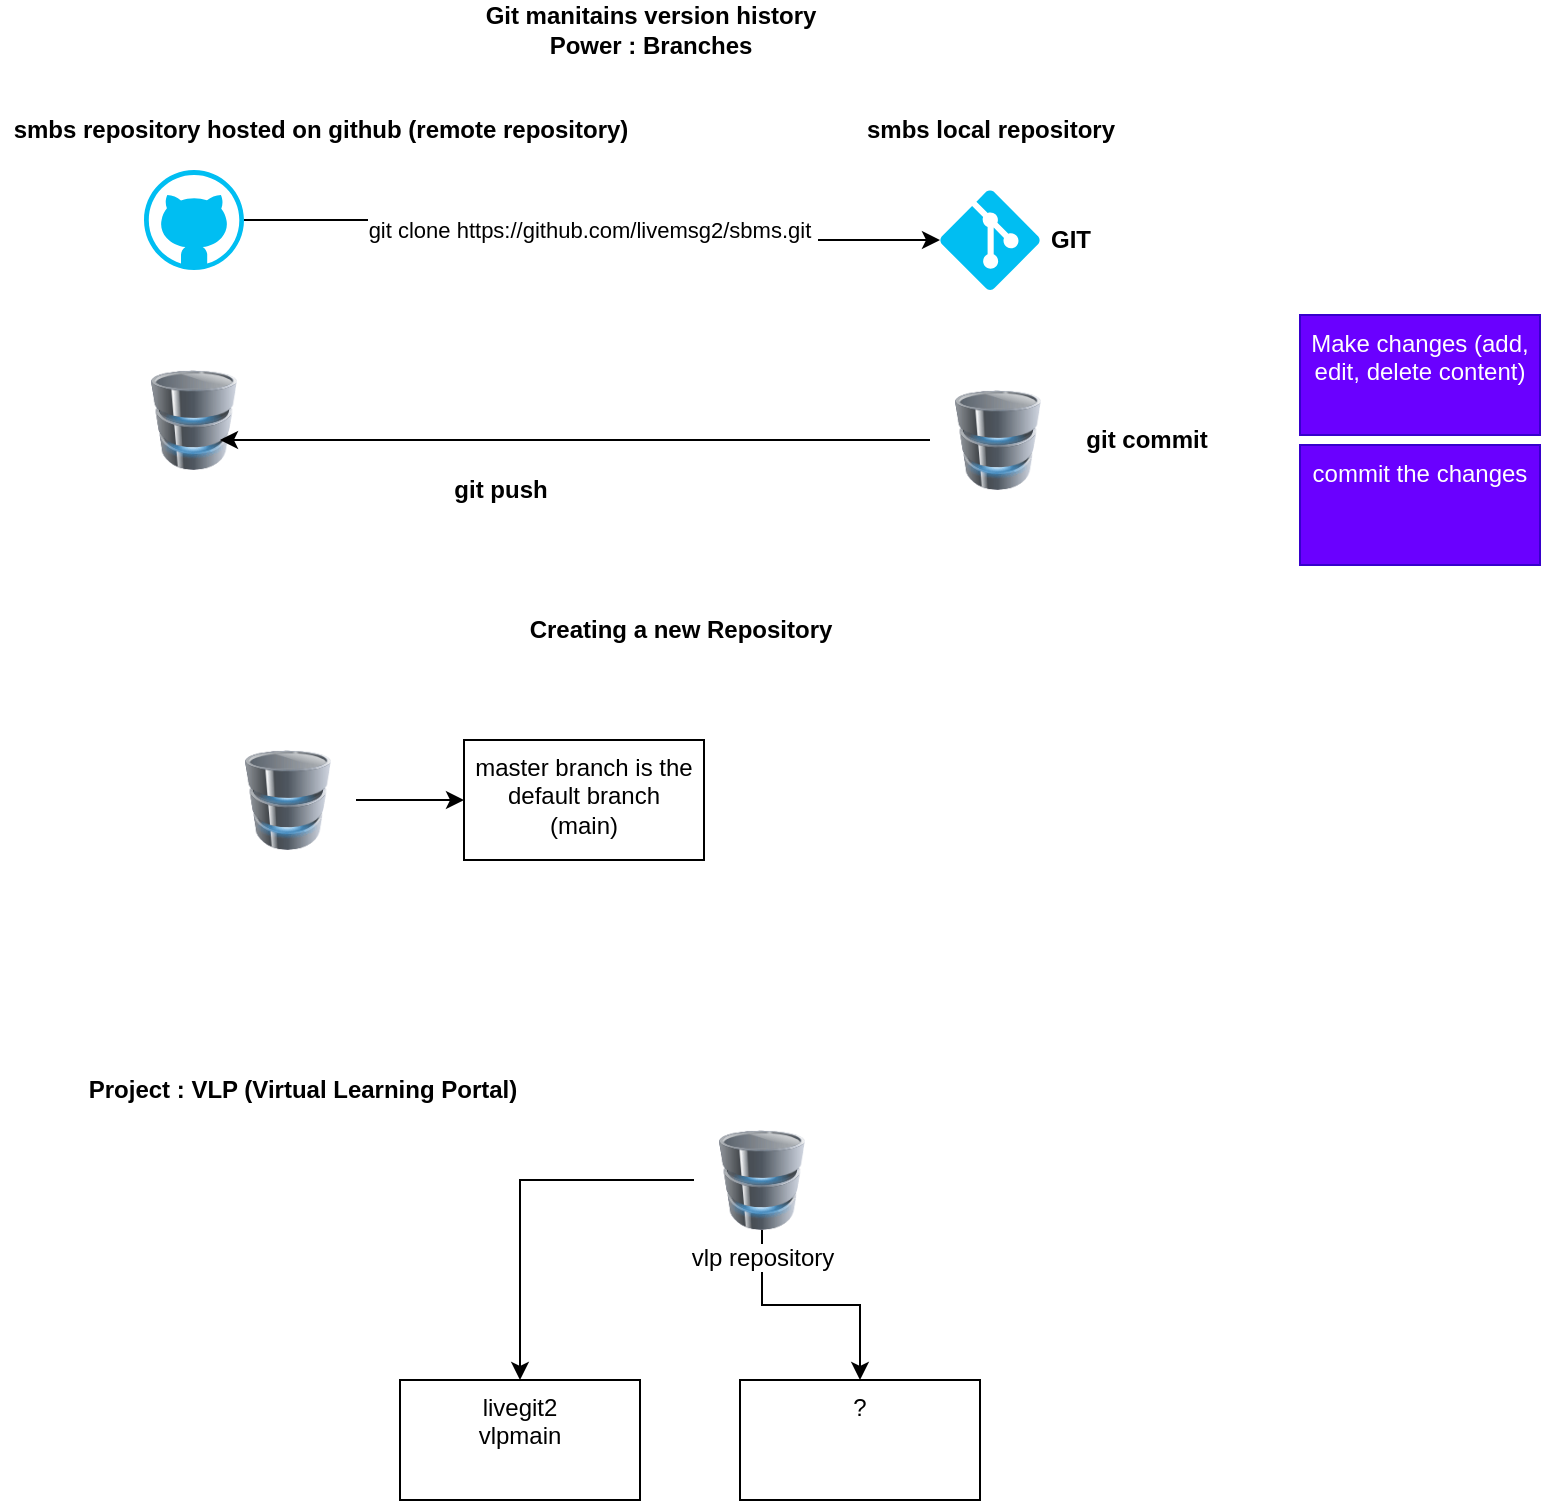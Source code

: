 <mxfile version="14.5.1" type="device"><diagram id="FTGU-VE09TD74r7hZidD" name="git workflow"><mxGraphModel dx="1616" dy="490" grid="1" gridSize="10" guides="1" tooltips="1" connect="1" arrows="1" fold="1" page="1" pageScale="1" pageWidth="850" pageHeight="1100" math="0" shadow="0"><root><mxCell id="0"/><mxCell id="1" parent="0"/><mxCell id="2Ne2myHHbzTKD5QmAqaQ-1" value="" style="verticalLabelPosition=bottom;html=1;verticalAlign=top;align=center;strokeColor=none;fillColor=#00BEF2;shape=mxgraph.azure.git_repository;" vertex="1" parent="1"><mxGeometry x="430" y="120" width="50" height="50" as="geometry"/></mxCell><mxCell id="2Ne2myHHbzTKD5QmAqaQ-7" value="git clone&amp;nbsp;https://github.com/livemsg2/sbms.git&amp;nbsp;" style="edgeStyle=orthogonalEdgeStyle;rounded=0;orthogonalLoop=1;jettySize=auto;html=1;" edge="1" parent="1" source="2Ne2myHHbzTKD5QmAqaQ-2" target="2Ne2myHHbzTKD5QmAqaQ-1"><mxGeometry relative="1" as="geometry"/></mxCell><mxCell id="2Ne2myHHbzTKD5QmAqaQ-2" value="" style="verticalLabelPosition=bottom;html=1;verticalAlign=top;align=center;strokeColor=none;fillColor=#00BEF2;shape=mxgraph.azure.github_code;pointerEvents=1;" vertex="1" parent="1"><mxGeometry x="32" y="110" width="50" height="50" as="geometry"/></mxCell><mxCell id="2Ne2myHHbzTKD5QmAqaQ-4" value="smbs repository hosted on github (remote repository)" style="text;html=1;align=center;verticalAlign=middle;resizable=0;points=[];autosize=1;fontStyle=1" vertex="1" parent="1"><mxGeometry x="-40" y="80" width="320" height="20" as="geometry"/></mxCell><mxCell id="2Ne2myHHbzTKD5QmAqaQ-8" value="smbs local repository" style="text;html=1;align=center;verticalAlign=middle;resizable=0;points=[];autosize=1;fontStyle=1" vertex="1" parent="1"><mxGeometry x="385" y="80" width="140" height="20" as="geometry"/></mxCell><mxCell id="2Ne2myHHbzTKD5QmAqaQ-11" value="Make changes (add, edit, delete content)" style="whiteSpace=wrap;html=1;verticalAlign=top;strokeColor=#3700CC;fillColor=#6a00ff;fontColor=#ffffff;" vertex="1" parent="1"><mxGeometry x="610" y="182.5" width="120" height="60" as="geometry"/></mxCell><mxCell id="2Ne2myHHbzTKD5QmAqaQ-14" value="commit the changes" style="whiteSpace=wrap;html=1;verticalAlign=top;strokeColor=#3700CC;fillColor=#6a00ff;fontColor=#ffffff;" vertex="1" parent="1"><mxGeometry x="610" y="247.5" width="120" height="60" as="geometry"/></mxCell><mxCell id="2Ne2myHHbzTKD5QmAqaQ-16" value="GIT" style="text;html=1;align=center;verticalAlign=middle;resizable=0;points=[];autosize=1;fontStyle=1" vertex="1" parent="1"><mxGeometry x="475" y="135" width="40" height="20" as="geometry"/></mxCell><mxCell id="2Ne2myHHbzTKD5QmAqaQ-18" value="" style="image;html=1;image=img/lib/clip_art/computers/Database_128x128.png" vertex="1" parent="1"><mxGeometry x="23" y="210" width="68" height="50" as="geometry"/></mxCell><mxCell id="2Ne2myHHbzTKD5QmAqaQ-22" style="edgeStyle=orthogonalEdgeStyle;rounded=0;orthogonalLoop=1;jettySize=auto;html=1;entryX=0.691;entryY=0.7;entryDx=0;entryDy=0;entryPerimeter=0;" edge="1" parent="1" source="2Ne2myHHbzTKD5QmAqaQ-19" target="2Ne2myHHbzTKD5QmAqaQ-18"><mxGeometry relative="1" as="geometry"/></mxCell><mxCell id="2Ne2myHHbzTKD5QmAqaQ-19" value="" style="image;html=1;image=img/lib/clip_art/computers/Database_128x128.png" vertex="1" parent="1"><mxGeometry x="425" y="220" width="68" height="50" as="geometry"/></mxCell><mxCell id="2Ne2myHHbzTKD5QmAqaQ-23" value="git push" style="text;html=1;align=center;verticalAlign=middle;resizable=0;points=[];autosize=1;fontStyle=1" vertex="1" parent="1"><mxGeometry x="180" y="260" width="60" height="20" as="geometry"/></mxCell><mxCell id="2Ne2myHHbzTKD5QmAqaQ-24" value="git commit" style="text;html=1;align=center;verticalAlign=middle;resizable=0;points=[];autosize=1;fontStyle=1" vertex="1" parent="1"><mxGeometry x="493" y="235" width="80" height="20" as="geometry"/></mxCell><mxCell id="2Ne2myHHbzTKD5QmAqaQ-25" value="Git manitains version history&lt;br&gt;Power : Branches" style="text;html=1;align=center;verticalAlign=middle;resizable=0;points=[];autosize=1;fontStyle=1" vertex="1" parent="1"><mxGeometry x="195" y="25" width="180" height="30" as="geometry"/></mxCell><mxCell id="2Ne2myHHbzTKD5QmAqaQ-33" value="" style="edgeStyle=orthogonalEdgeStyle;rounded=0;orthogonalLoop=1;jettySize=auto;html=1;" edge="1" parent="1" source="2Ne2myHHbzTKD5QmAqaQ-26" target="2Ne2myHHbzTKD5QmAqaQ-32"><mxGeometry relative="1" as="geometry"/></mxCell><mxCell id="2Ne2myHHbzTKD5QmAqaQ-26" value="" style="image;html=1;image=img/lib/clip_art/computers/Database_128x128.png" vertex="1" parent="1"><mxGeometry x="70" y="400" width="68" height="50" as="geometry"/></mxCell><mxCell id="2Ne2myHHbzTKD5QmAqaQ-27" value="Creating a new Repository" style="text;html=1;align=center;verticalAlign=middle;resizable=0;points=[];autosize=1;fontStyle=1" vertex="1" parent="1"><mxGeometry x="215" y="330" width="170" height="20" as="geometry"/></mxCell><mxCell id="2Ne2myHHbzTKD5QmAqaQ-32" value="master branch is the default branch&lt;br&gt;(main)" style="whiteSpace=wrap;html=1;verticalAlign=top;labelBackgroundColor=white;" vertex="1" parent="1"><mxGeometry x="192" y="395" width="120" height="60" as="geometry"/></mxCell><mxCell id="2Ne2myHHbzTKD5QmAqaQ-35" value="Project : VLP (Virtual Learning Portal)" style="text;html=1;align=center;verticalAlign=middle;resizable=0;points=[];autosize=1;fontStyle=1" vertex="1" parent="1"><mxGeometry x="-4" y="560" width="230" height="20" as="geometry"/></mxCell><mxCell id="2Ne2myHHbzTKD5QmAqaQ-40" value="" style="edgeStyle=orthogonalEdgeStyle;rounded=0;orthogonalLoop=1;jettySize=auto;html=1;" edge="1" parent="1" source="2Ne2myHHbzTKD5QmAqaQ-36" target="2Ne2myHHbzTKD5QmAqaQ-39"><mxGeometry relative="1" as="geometry"/></mxCell><mxCell id="2Ne2myHHbzTKD5QmAqaQ-42" value="" style="edgeStyle=orthogonalEdgeStyle;rounded=0;orthogonalLoop=1;jettySize=auto;html=1;" edge="1" parent="1" source="2Ne2myHHbzTKD5QmAqaQ-36" target="2Ne2myHHbzTKD5QmAqaQ-41"><mxGeometry relative="1" as="geometry"/></mxCell><mxCell id="2Ne2myHHbzTKD5QmAqaQ-36" value="vlp repository" style="image;html=1;image=img/lib/clip_art/computers/Database_128x128.png" vertex="1" parent="1"><mxGeometry x="307" y="590" width="68" height="50" as="geometry"/></mxCell><mxCell id="2Ne2myHHbzTKD5QmAqaQ-39" value="livegit2&lt;br&gt;vlpmain" style="whiteSpace=wrap;html=1;verticalAlign=top;labelBackgroundColor=white;" vertex="1" parent="1"><mxGeometry x="160" y="715" width="120" height="60" as="geometry"/></mxCell><mxCell id="2Ne2myHHbzTKD5QmAqaQ-41" value="?" style="whiteSpace=wrap;html=1;verticalAlign=top;labelBackgroundColor=white;" vertex="1" parent="1"><mxGeometry x="330" y="715" width="120" height="60" as="geometry"/></mxCell></root></mxGraphModel></diagram></mxfile>